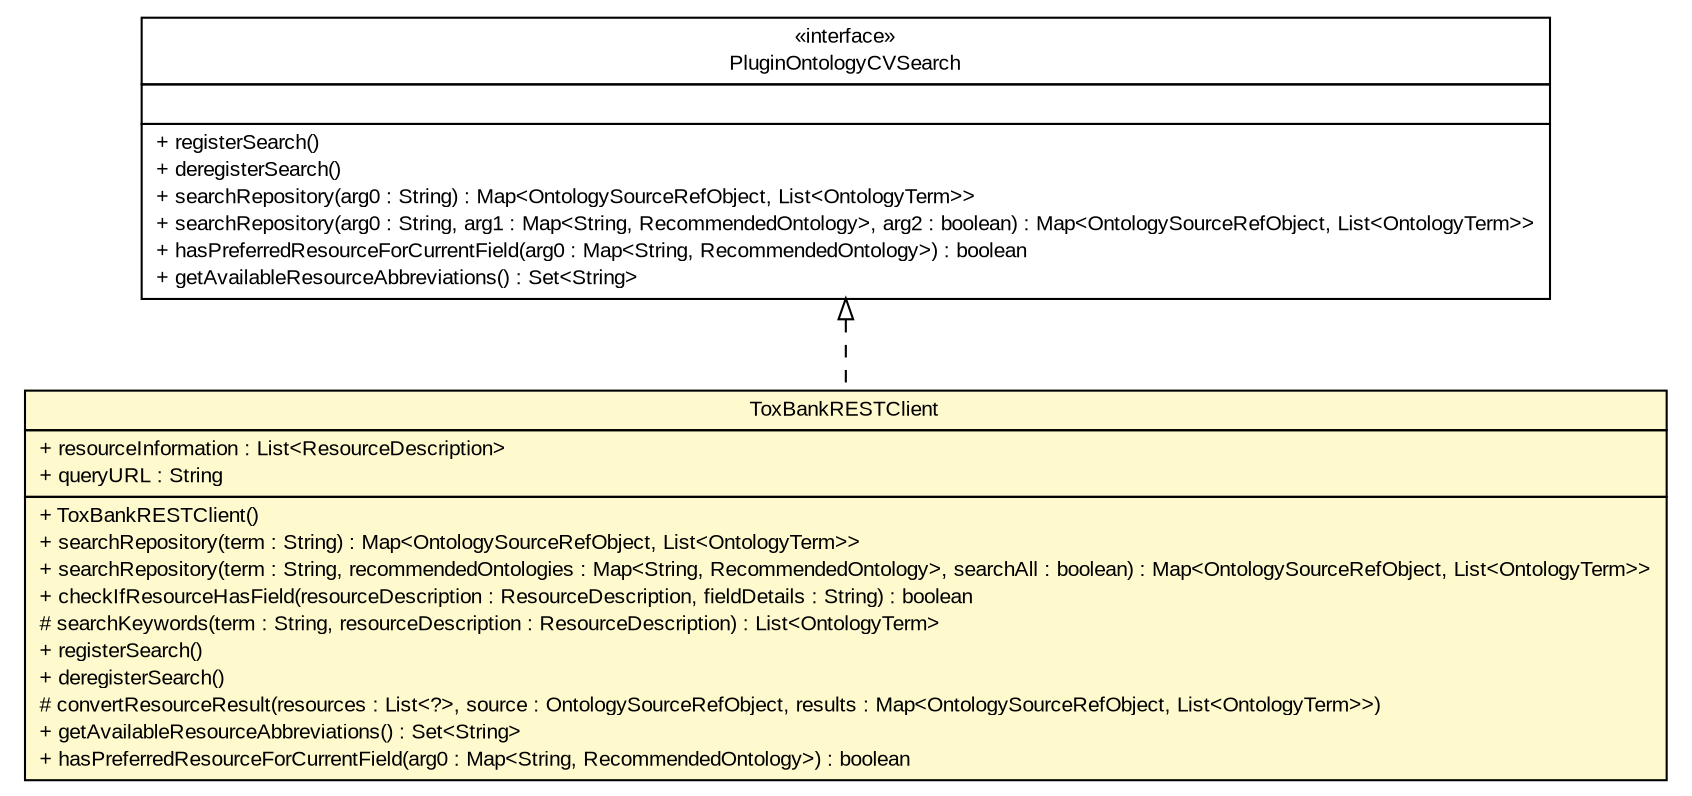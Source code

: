#!/usr/local/bin/dot
#
# Class diagram 
# Generated by UmlGraph version 4.6 (http://www.spinellis.gr/sw/umlgraph)
#

digraph G {
	edge [fontname="arial",fontsize=10,labelfontname="arial",labelfontsize=10];
	node [fontname="arial",fontsize=10,shape=plaintext];
	// net.toxbank.isa.creator.plugin.ToxBankRESTClient
	c30 [label=<<table border="0" cellborder="1" cellspacing="0" cellpadding="2" port="p" bgcolor="lemonChiffon" href="./ToxBankRESTClient.html">
		<tr><td><table border="0" cellspacing="0" cellpadding="1">
			<tr><td> ToxBankRESTClient </td></tr>
		</table></td></tr>
		<tr><td><table border="0" cellspacing="0" cellpadding="1">
			<tr><td align="left"> + resourceInformation : List&lt;ResourceDescription&gt; </td></tr>
			<tr><td align="left"> + queryURL : String </td></tr>
		</table></td></tr>
		<tr><td><table border="0" cellspacing="0" cellpadding="1">
			<tr><td align="left"> + ToxBankRESTClient() </td></tr>
			<tr><td align="left"> + searchRepository(term : String) : Map&lt;OntologySourceRefObject, List&lt;OntologyTerm&gt;&gt; </td></tr>
			<tr><td align="left"> + searchRepository(term : String, recommendedOntologies : Map&lt;String, RecommendedOntology&gt;, searchAll : boolean) : Map&lt;OntologySourceRefObject, List&lt;OntologyTerm&gt;&gt; </td></tr>
			<tr><td align="left"> + checkIfResourceHasField(resourceDescription : ResourceDescription, fieldDetails : String) : boolean </td></tr>
			<tr><td align="left"> # searchKeywords(term : String, resourceDescription : ResourceDescription) : List&lt;OntologyTerm&gt; </td></tr>
			<tr><td align="left"> + registerSearch() </td></tr>
			<tr><td align="left"> + deregisterSearch() </td></tr>
			<tr><td align="left"> # convertResourceResult(resources : List&lt;?&gt;, source : OntologySourceRefObject, results : Map&lt;OntologySourceRefObject, List&lt;OntologyTerm&gt;&gt;) </td></tr>
			<tr><td align="left"> + getAvailableResourceAbbreviations() : Set&lt;String&gt; </td></tr>
			<tr><td align="left"> + hasPreferredResourceForCurrentField(arg0 : Map&lt;String, RecommendedOntology&gt;) : boolean </td></tr>
		</table></td></tr>
		</table>>, fontname="arial", fontcolor="black", fontsize=10.0];
	//net.toxbank.isa.creator.plugin.ToxBankRESTClient implements org.isatools.isacreator.plugins.host.service.PluginOntologyCVSearch
	c44:p -> c30:p [dir=back,arrowtail=empty,style=dashed];
	// org.isatools.isacreator.plugins.host.service.PluginOntologyCVSearch
	c44 [label=<<table border="0" cellborder="1" cellspacing="0" cellpadding="2" port="p">
		<tr><td><table border="0" cellspacing="0" cellpadding="1">
			<tr><td> &laquo;interface&raquo; </td></tr>
			<tr><td> PluginOntologyCVSearch </td></tr>
		</table></td></tr>
		<tr><td><table border="0" cellspacing="0" cellpadding="1">
			<tr><td align="left">  </td></tr>
		</table></td></tr>
		<tr><td><table border="0" cellspacing="0" cellpadding="1">
			<tr><td align="left"> + registerSearch() </td></tr>
			<tr><td align="left"> + deregisterSearch() </td></tr>
			<tr><td align="left"> + searchRepository(arg0 : String) : Map&lt;OntologySourceRefObject, List&lt;OntologyTerm&gt;&gt; </td></tr>
			<tr><td align="left"> + searchRepository(arg0 : String, arg1 : Map&lt;String, RecommendedOntology&gt;, arg2 : boolean) : Map&lt;OntologySourceRefObject, List&lt;OntologyTerm&gt;&gt; </td></tr>
			<tr><td align="left"> + hasPreferredResourceForCurrentField(arg0 : Map&lt;String, RecommendedOntology&gt;) : boolean </td></tr>
			<tr><td align="left"> + getAvailableResourceAbbreviations() : Set&lt;String&gt; </td></tr>
		</table></td></tr>
		</table>>, fontname="arial", fontcolor="black", fontsize=10.0];
}

